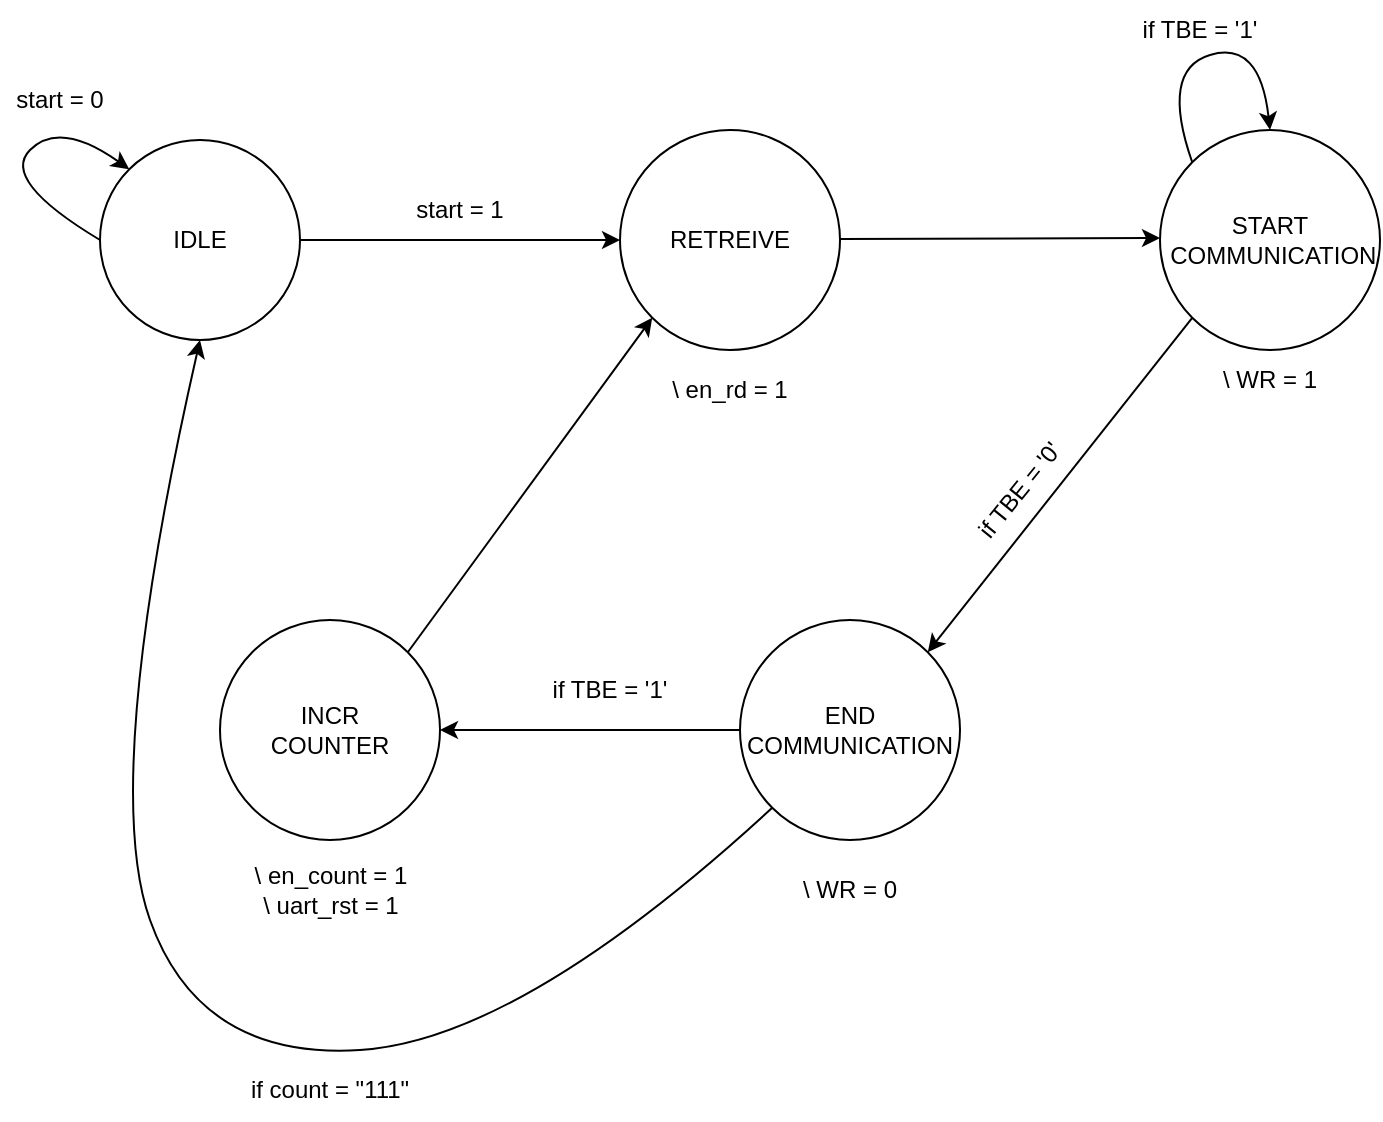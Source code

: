 <mxfile version="24.7.17">
  <diagram name="Pagina-1" id="c93yrmDR2Lz1OAYwtfC3">
    <mxGraphModel dx="1256" dy="2104" grid="1" gridSize="10" guides="1" tooltips="1" connect="1" arrows="1" fold="1" page="1" pageScale="1" pageWidth="827" pageHeight="1169" math="0" shadow="0">
      <root>
        <mxCell id="0" />
        <mxCell id="1" parent="0" />
        <mxCell id="38Y4V_pGdM4d1AlbZbtb-3" value="" style="endArrow=classic;html=1;rounded=0;exitX=1;exitY=0.5;exitDx=0;exitDy=0;entryX=0;entryY=0.5;entryDx=0;entryDy=0;" edge="1" parent="1" target="38Y4V_pGdM4d1AlbZbtb-7">
          <mxGeometry width="50" height="50" relative="1" as="geometry">
            <mxPoint x="160" y="440" as="sourcePoint" />
            <mxPoint x="310" y="440" as="targetPoint" />
          </mxGeometry>
        </mxCell>
        <mxCell id="38Y4V_pGdM4d1AlbZbtb-4" value="start = 1" style="text;html=1;align=center;verticalAlign=middle;whiteSpace=wrap;rounded=0;" vertex="1" parent="1">
          <mxGeometry x="210" y="410" width="60" height="30" as="geometry" />
        </mxCell>
        <mxCell id="38Y4V_pGdM4d1AlbZbtb-5" value="&lt;font style=&quot;font-size: 12px;&quot;&gt;START&lt;/font&gt;&lt;div style=&quot;&quot;&gt;&amp;nbsp;COMMUNICATION&lt;/div&gt;" style="ellipse;whiteSpace=wrap;html=1;aspect=fixed;" vertex="1" parent="1">
          <mxGeometry x="590" y="385" width="110" height="110" as="geometry" />
        </mxCell>
        <mxCell id="38Y4V_pGdM4d1AlbZbtb-6" value="&lt;font style=&quot;font-size: 12px;&quot;&gt;IDLE&lt;/font&gt;" style="ellipse;whiteSpace=wrap;html=1;aspect=fixed;" vertex="1" parent="1">
          <mxGeometry x="60" y="390" width="100" height="100" as="geometry" />
        </mxCell>
        <mxCell id="38Y4V_pGdM4d1AlbZbtb-7" value="RETREIVE" style="ellipse;whiteSpace=wrap;html=1;aspect=fixed;" vertex="1" parent="1">
          <mxGeometry x="320" y="385" width="110" height="110" as="geometry" />
        </mxCell>
        <mxCell id="38Y4V_pGdM4d1AlbZbtb-9" value="" style="endArrow=classic;html=1;rounded=0;exitX=1;exitY=0.5;exitDx=0;exitDy=0;" edge="1" parent="1">
          <mxGeometry width="50" height="50" relative="1" as="geometry">
            <mxPoint x="430" y="439.47" as="sourcePoint" />
            <mxPoint x="590" y="439" as="targetPoint" />
          </mxGeometry>
        </mxCell>
        <mxCell id="38Y4V_pGdM4d1AlbZbtb-11" value="" style="curved=1;endArrow=classic;html=1;rounded=0;exitX=0;exitY=0.5;exitDx=0;exitDy=0;entryX=0;entryY=0;entryDx=0;entryDy=0;" edge="1" parent="1" source="38Y4V_pGdM4d1AlbZbtb-6" target="38Y4V_pGdM4d1AlbZbtb-6">
          <mxGeometry width="50" height="50" relative="1" as="geometry">
            <mxPoint x="40" y="430" as="sourcePoint" />
            <mxPoint x="90" y="380" as="targetPoint" />
            <Array as="points">
              <mxPoint x="10" y="410" />
              <mxPoint x="40" y="380" />
            </Array>
          </mxGeometry>
        </mxCell>
        <mxCell id="38Y4V_pGdM4d1AlbZbtb-12" value="start = 0" style="text;html=1;align=center;verticalAlign=middle;whiteSpace=wrap;rounded=0;" vertex="1" parent="1">
          <mxGeometry x="10" y="355" width="60" height="30" as="geometry" />
        </mxCell>
        <mxCell id="38Y4V_pGdM4d1AlbZbtb-13" value="\ en_rd = 1" style="text;html=1;align=center;verticalAlign=middle;whiteSpace=wrap;rounded=0;" vertex="1" parent="1">
          <mxGeometry x="345" y="500" width="60" height="30" as="geometry" />
        </mxCell>
        <mxCell id="38Y4V_pGdM4d1AlbZbtb-14" value="\ WR = 1" style="text;html=1;align=center;verticalAlign=middle;whiteSpace=wrap;rounded=0;" vertex="1" parent="1">
          <mxGeometry x="615" y="495" width="60" height="30" as="geometry" />
        </mxCell>
        <mxCell id="38Y4V_pGdM4d1AlbZbtb-15" value="" style="curved=1;endArrow=classic;html=1;rounded=0;entryX=0.5;entryY=0;entryDx=0;entryDy=0;exitX=0;exitY=0;exitDx=0;exitDy=0;" edge="1" parent="1" source="38Y4V_pGdM4d1AlbZbtb-5" target="38Y4V_pGdM4d1AlbZbtb-5">
          <mxGeometry width="50" height="50" relative="1" as="geometry">
            <mxPoint x="610" y="395" as="sourcePoint" />
            <mxPoint x="660" y="345" as="targetPoint" />
            <Array as="points">
              <mxPoint x="590" y="355" />
              <mxPoint x="640" y="340" />
            </Array>
          </mxGeometry>
        </mxCell>
        <mxCell id="38Y4V_pGdM4d1AlbZbtb-16" value="if TBE = &#39;1&#39;" style="text;html=1;align=center;verticalAlign=middle;whiteSpace=wrap;rounded=0;" vertex="1" parent="1">
          <mxGeometry x="580" y="320" width="60" height="30" as="geometry" />
        </mxCell>
        <mxCell id="38Y4V_pGdM4d1AlbZbtb-17" value="END&lt;div&gt;COMMUNICATION&lt;/div&gt;" style="ellipse;whiteSpace=wrap;html=1;aspect=fixed;" vertex="1" parent="1">
          <mxGeometry x="380" y="630" width="110" height="110" as="geometry" />
        </mxCell>
        <mxCell id="38Y4V_pGdM4d1AlbZbtb-18" value="" style="endArrow=classic;html=1;rounded=0;exitX=0;exitY=1;exitDx=0;exitDy=0;entryX=1;entryY=0;entryDx=0;entryDy=0;" edge="1" parent="1" source="38Y4V_pGdM4d1AlbZbtb-5" target="38Y4V_pGdM4d1AlbZbtb-17">
          <mxGeometry width="50" height="50" relative="1" as="geometry">
            <mxPoint x="450" y="590" as="sourcePoint" />
            <mxPoint x="500" y="540" as="targetPoint" />
          </mxGeometry>
        </mxCell>
        <mxCell id="38Y4V_pGdM4d1AlbZbtb-19" value="if TBE = &#39;0&#39;" style="text;html=1;align=center;verticalAlign=middle;whiteSpace=wrap;rounded=0;rotation=309;" vertex="1" parent="1">
          <mxGeometry x="490" y="550" width="60" height="30" as="geometry" />
        </mxCell>
        <mxCell id="38Y4V_pGdM4d1AlbZbtb-20" value="\ WR = 0" style="text;html=1;align=center;verticalAlign=middle;whiteSpace=wrap;rounded=0;" vertex="1" parent="1">
          <mxGeometry x="405" y="750" width="60" height="30" as="geometry" />
        </mxCell>
        <mxCell id="38Y4V_pGdM4d1AlbZbtb-21" value="INCR&lt;div&gt;COUNTER&lt;/div&gt;" style="ellipse;whiteSpace=wrap;html=1;aspect=fixed;" vertex="1" parent="1">
          <mxGeometry x="120" y="630" width="110" height="110" as="geometry" />
        </mxCell>
        <mxCell id="38Y4V_pGdM4d1AlbZbtb-22" value="" style="endArrow=classic;html=1;rounded=0;exitX=0;exitY=0.5;exitDx=0;exitDy=0;entryX=1;entryY=0.5;entryDx=0;entryDy=0;" edge="1" parent="1" source="38Y4V_pGdM4d1AlbZbtb-17" target="38Y4V_pGdM4d1AlbZbtb-21">
          <mxGeometry width="50" height="50" relative="1" as="geometry">
            <mxPoint x="320" y="550" as="sourcePoint" />
            <mxPoint x="370" y="500" as="targetPoint" />
          </mxGeometry>
        </mxCell>
        <mxCell id="38Y4V_pGdM4d1AlbZbtb-23" value="" style="endArrow=classic;html=1;rounded=0;exitX=1;exitY=0;exitDx=0;exitDy=0;entryX=0;entryY=1;entryDx=0;entryDy=0;" edge="1" parent="1" source="38Y4V_pGdM4d1AlbZbtb-21" target="38Y4V_pGdM4d1AlbZbtb-7">
          <mxGeometry width="50" height="50" relative="1" as="geometry">
            <mxPoint x="320" y="550" as="sourcePoint" />
            <mxPoint x="370" y="500" as="targetPoint" />
          </mxGeometry>
        </mxCell>
        <mxCell id="38Y4V_pGdM4d1AlbZbtb-24" value="if TBE = &#39;1&#39;" style="text;html=1;align=center;verticalAlign=middle;whiteSpace=wrap;rounded=0;" vertex="1" parent="1">
          <mxGeometry x="285" y="650" width="60" height="30" as="geometry" />
        </mxCell>
        <mxCell id="38Y4V_pGdM4d1AlbZbtb-25" value="\ en_count = 1&lt;div&gt;\ uart_rst = 1&lt;/div&gt;" style="text;html=1;align=center;verticalAlign=middle;whiteSpace=wrap;rounded=0;" vertex="1" parent="1">
          <mxGeometry x="132.5" y="750" width="85" height="30" as="geometry" />
        </mxCell>
        <mxCell id="38Y4V_pGdM4d1AlbZbtb-26" value="" style="curved=1;endArrow=classic;html=1;rounded=0;entryX=0.5;entryY=1;entryDx=0;entryDy=0;exitX=0;exitY=1;exitDx=0;exitDy=0;" edge="1" parent="1" source="38Y4V_pGdM4d1AlbZbtb-17" target="38Y4V_pGdM4d1AlbZbtb-6">
          <mxGeometry width="50" height="50" relative="1" as="geometry">
            <mxPoint x="290" y="1010" as="sourcePoint" />
            <mxPoint x="230" y="950" as="targetPoint" />
            <Array as="points">
              <mxPoint x="270" y="840" />
              <mxPoint x="110" y="850" />
              <mxPoint x="60" y="710" />
            </Array>
          </mxGeometry>
        </mxCell>
        <mxCell id="38Y4V_pGdM4d1AlbZbtb-27" value="if count = &quot;111&quot;" style="text;html=1;align=center;verticalAlign=middle;whiteSpace=wrap;rounded=0;" vertex="1" parent="1">
          <mxGeometry x="120" y="850" width="110" height="30" as="geometry" />
        </mxCell>
      </root>
    </mxGraphModel>
  </diagram>
</mxfile>
